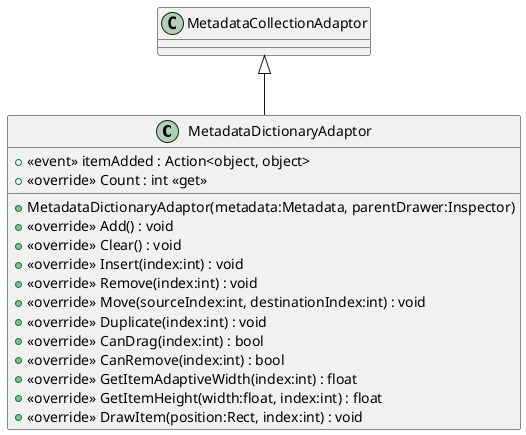 @startuml
class MetadataDictionaryAdaptor {
    + MetadataDictionaryAdaptor(metadata:Metadata, parentDrawer:Inspector)
    +  <<event>> itemAdded : Action<object, object> 
    + <<override>> Count : int <<get>>
    + <<override>> Add() : void
    + <<override>> Clear() : void
    + <<override>> Insert(index:int) : void
    + <<override>> Remove(index:int) : void
    + <<override>> Move(sourceIndex:int, destinationIndex:int) : void
    + <<override>> Duplicate(index:int) : void
    + <<override>> CanDrag(index:int) : bool
    + <<override>> CanRemove(index:int) : bool
    + <<override>> GetItemAdaptiveWidth(index:int) : float
    + <<override>> GetItemHeight(width:float, index:int) : float
    + <<override>> DrawItem(position:Rect, index:int) : void
}
MetadataCollectionAdaptor <|-- MetadataDictionaryAdaptor
@enduml
